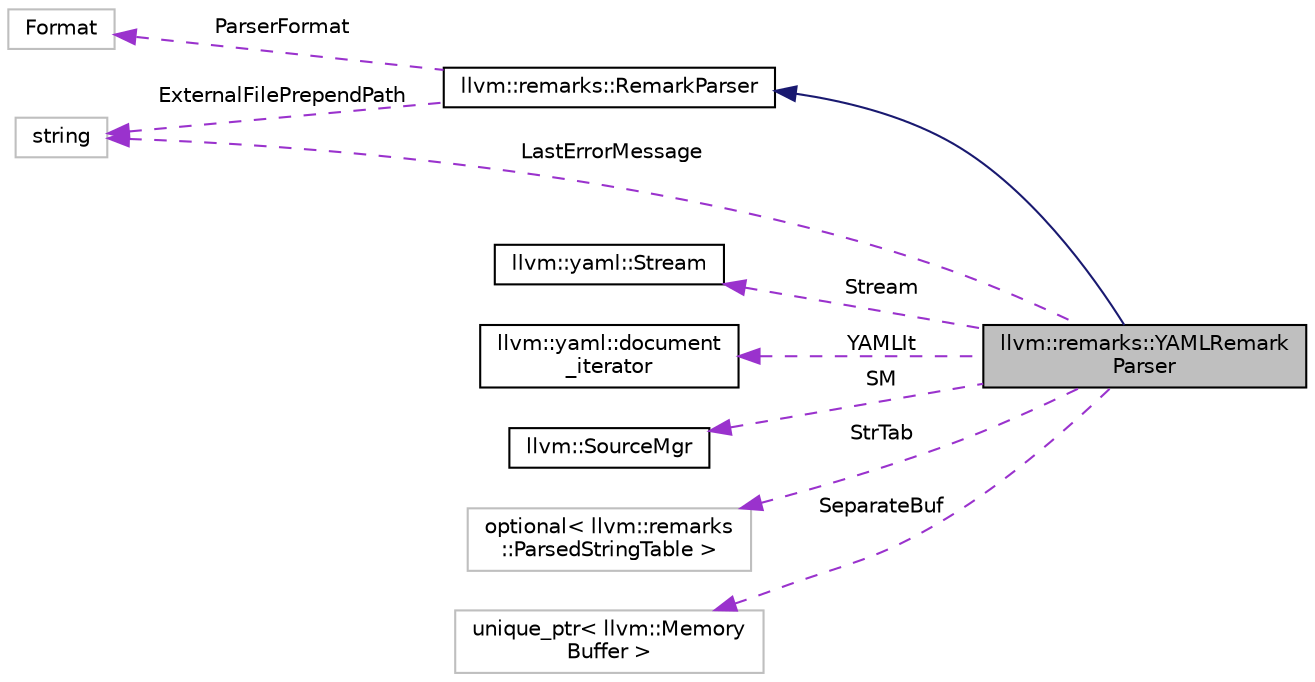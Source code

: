 digraph "llvm::remarks::YAMLRemarkParser"
{
 // LATEX_PDF_SIZE
  bgcolor="transparent";
  edge [fontname="Helvetica",fontsize="10",labelfontname="Helvetica",labelfontsize="10"];
  node [fontname="Helvetica",fontsize="10",shape=record];
  rankdir="LR";
  Node1 [label="llvm::remarks::YAMLRemark\lParser",height=0.2,width=0.4,color="black", fillcolor="grey75", style="filled", fontcolor="black",tooltip="Regular YAML to Remark parser."];
  Node2 -> Node1 [dir="back",color="midnightblue",fontsize="10",style="solid",fontname="Helvetica"];
  Node2 [label="llvm::remarks::RemarkParser",height=0.2,width=0.4,color="black",URL="$structllvm_1_1remarks_1_1RemarkParser.html",tooltip="Parser used to parse a raw buffer to remarks::Remark objects."];
  Node3 -> Node2 [dir="back",color="darkorchid3",fontsize="10",style="dashed",label=" ParserFormat" ,fontname="Helvetica"];
  Node3 [label="Format",height=0.2,width=0.4,color="grey75",tooltip=" "];
  Node4 -> Node2 [dir="back",color="darkorchid3",fontsize="10",style="dashed",label=" ExternalFilePrependPath" ,fontname="Helvetica"];
  Node4 [label="string",height=0.2,width=0.4,color="grey75",tooltip=" "];
  Node5 -> Node1 [dir="back",color="darkorchid3",fontsize="10",style="dashed",label=" Stream" ,fontname="Helvetica"];
  Node5 [label="llvm::yaml::Stream",height=0.2,width=0.4,color="black",URL="$classllvm_1_1yaml_1_1Stream.html",tooltip="This class represents a YAML stream potentially containing multiple documents."];
  Node6 -> Node1 [dir="back",color="darkorchid3",fontsize="10",style="dashed",label=" YAMLIt" ,fontname="Helvetica"];
  Node6 [label="llvm::yaml::document\l_iterator",height=0.2,width=0.4,color="black",URL="$classllvm_1_1yaml_1_1document__iterator.html",tooltip="Iterator abstraction for Documents over a Stream."];
  Node4 -> Node1 [dir="back",color="darkorchid3",fontsize="10",style="dashed",label=" LastErrorMessage" ,fontname="Helvetica"];
  Node7 -> Node1 [dir="back",color="darkorchid3",fontsize="10",style="dashed",label=" SM" ,fontname="Helvetica"];
  Node7 [label="llvm::SourceMgr",height=0.2,width=0.4,color="black",URL="$classllvm_1_1SourceMgr.html",tooltip="This owns the files read by a parser, handles include stacks, and handles diagnostic wrangling."];
  Node8 -> Node1 [dir="back",color="darkorchid3",fontsize="10",style="dashed",label=" StrTab" ,fontname="Helvetica"];
  Node8 [label="optional\< llvm::remarks\l::ParsedStringTable \>",height=0.2,width=0.4,color="grey75",tooltip=" "];
  Node9 -> Node1 [dir="back",color="darkorchid3",fontsize="10",style="dashed",label=" SeparateBuf" ,fontname="Helvetica"];
  Node9 [label="unique_ptr\< llvm::Memory\lBuffer \>",height=0.2,width=0.4,color="grey75",tooltip=" "];
}
